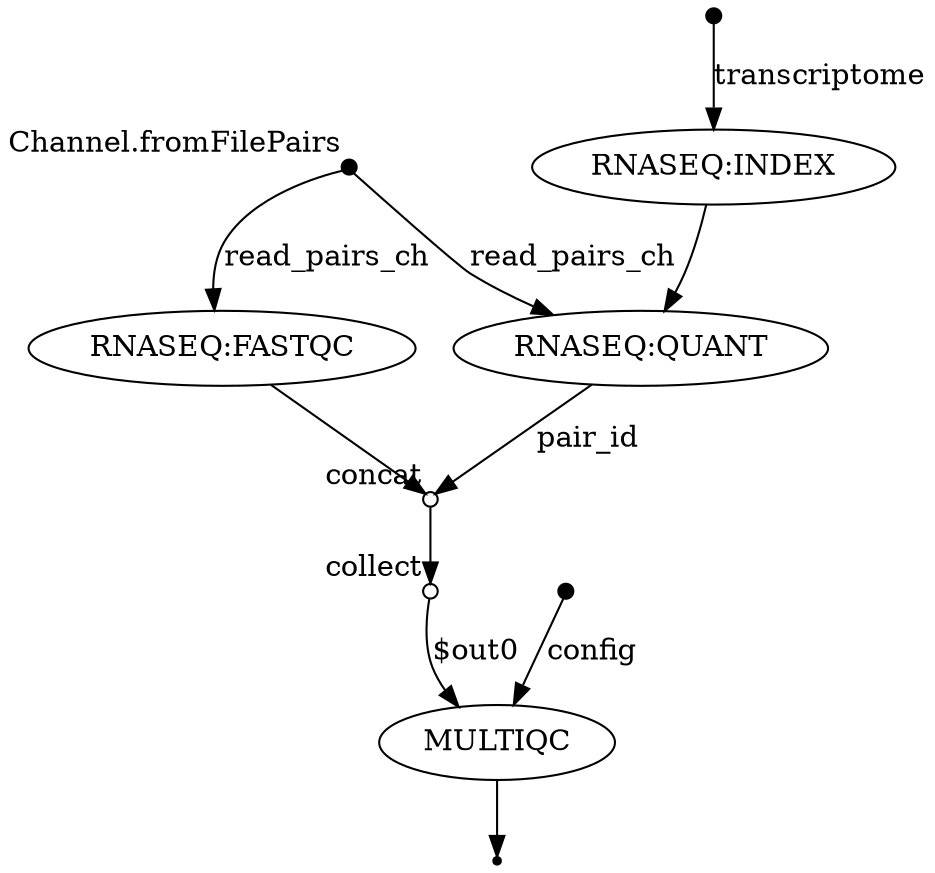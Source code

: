 digraph "dag" {
p0 [shape=point,label="",fixedsize=true,width=0.1,xlabel="Channel.fromFilePairs"];
p3 [label="RNASEQ:FASTQC"];
p0 -> p3 [label="read_pairs_ch"];

p1 [shape=point,label="",fixedsize=true,width=0.1];
p2 [label="RNASEQ:INDEX"];
p1 -> p2 [label="transcriptome"];

p2 [label="RNASEQ:INDEX"];
p4 [label="RNASEQ:QUANT"];
p2 -> p4;

p3 [label="RNASEQ:FASTQC"];
p5 [shape=circle,label="",fixedsize=true,width=0.1,xlabel="concat"];
p3 -> p5;

p0 [shape=point,label="",fixedsize=true,width=0.1,xlabel="Channel.fromFilePairs"];
p4 [label="RNASEQ:QUANT"];
p0 -> p4 [label="read_pairs_ch"];

p4 [label="RNASEQ:QUANT"];
p5 [shape=circle,label="",fixedsize=true,width=0.1,xlabel="concat"];
p4 -> p5 [label="pair_id"];

p5 [shape=circle,label="",fixedsize=true,width=0.1,xlabel="concat"];
p6 [shape=circle,label="",fixedsize=true,width=0.1,xlabel="collect"];
p5 -> p6;

p6 [shape=circle,label="",fixedsize=true,width=0.1,xlabel="collect"];
p8 [label="MULTIQC"];
p6 -> p8 [label="$out0"];

p7 [shape=point,label="",fixedsize=true,width=0.1];
p8 [label="MULTIQC"];
p7 -> p8 [label="config"];

p8 [label="MULTIQC"];
p9 [shape=point];
p8 -> p9;

}
